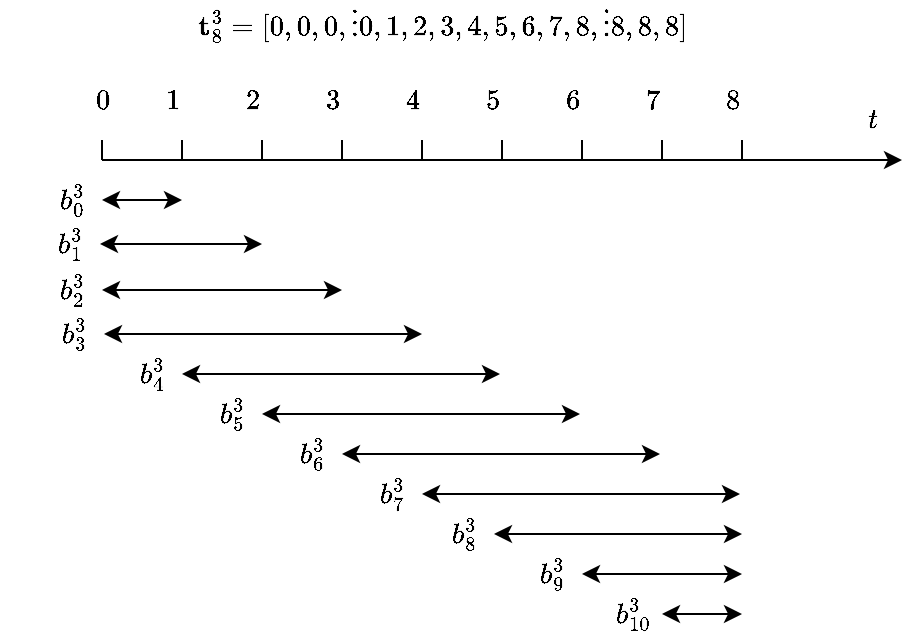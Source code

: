 <mxfile version="17.4.2" type="device"><diagram id="2d63BVrECsR7Zkp_3Ha5" name="Page-1"><mxGraphModel dx="1106" dy="997" grid="1" gridSize="10" guides="1" tooltips="1" connect="1" arrows="1" fold="1" page="1" pageScale="1" pageWidth="850" pageHeight="1100" math="1" shadow="0"><root><mxCell id="0"/><mxCell id="1" parent="0"/><mxCell id="yJDx8GfUF_lV3gi-plgC-1" value="" style="endArrow=classic;html=1;rounded=0;" edge="1" parent="1"><mxGeometry width="50" height="50" relative="1" as="geometry"><mxPoint x="120" y="160" as="sourcePoint"/><mxPoint x="520" y="160" as="targetPoint"/></mxGeometry></mxCell><mxCell id="yJDx8GfUF_lV3gi-plgC-2" value="" style="endArrow=none;html=1;rounded=0;" edge="1" parent="1"><mxGeometry width="50" height="50" relative="1" as="geometry"><mxPoint x="120" y="160" as="sourcePoint"/><mxPoint x="120" y="150" as="targetPoint"/></mxGeometry></mxCell><mxCell id="yJDx8GfUF_lV3gi-plgC-3" value="" style="endArrow=none;html=1;rounded=0;" edge="1" parent="1"><mxGeometry width="50" height="50" relative="1" as="geometry"><mxPoint x="160" y="160" as="sourcePoint"/><mxPoint x="160" y="150" as="targetPoint"/></mxGeometry></mxCell><mxCell id="yJDx8GfUF_lV3gi-plgC-4" value="" style="endArrow=none;html=1;rounded=0;" edge="1" parent="1"><mxGeometry width="50" height="50" relative="1" as="geometry"><mxPoint x="200" y="160" as="sourcePoint"/><mxPoint x="200" y="150" as="targetPoint"/></mxGeometry></mxCell><mxCell id="yJDx8GfUF_lV3gi-plgC-5" value="" style="endArrow=none;html=1;rounded=0;" edge="1" parent="1"><mxGeometry width="50" height="50" relative="1" as="geometry"><mxPoint x="240" y="160" as="sourcePoint"/><mxPoint x="240" y="150" as="targetPoint"/></mxGeometry></mxCell><mxCell id="yJDx8GfUF_lV3gi-plgC-6" value="" style="endArrow=none;html=1;rounded=0;" edge="1" parent="1"><mxGeometry width="50" height="50" relative="1" as="geometry"><mxPoint x="280" y="160" as="sourcePoint"/><mxPoint x="280" y="150" as="targetPoint"/></mxGeometry></mxCell><mxCell id="yJDx8GfUF_lV3gi-plgC-7" value="" style="endArrow=none;html=1;rounded=0;" edge="1" parent="1"><mxGeometry width="50" height="50" relative="1" as="geometry"><mxPoint x="320" y="160" as="sourcePoint"/><mxPoint x="320" y="150" as="targetPoint"/></mxGeometry></mxCell><mxCell id="yJDx8GfUF_lV3gi-plgC-8" value="" style="endArrow=none;html=1;rounded=0;" edge="1" parent="1"><mxGeometry width="50" height="50" relative="1" as="geometry"><mxPoint x="360" y="160" as="sourcePoint"/><mxPoint x="360" y="150" as="targetPoint"/></mxGeometry></mxCell><mxCell id="yJDx8GfUF_lV3gi-plgC-9" value="" style="endArrow=none;html=1;rounded=0;" edge="1" parent="1"><mxGeometry width="50" height="50" relative="1" as="geometry"><mxPoint x="400" y="160" as="sourcePoint"/><mxPoint x="400" y="150" as="targetPoint"/></mxGeometry></mxCell><mxCell id="yJDx8GfUF_lV3gi-plgC-10" value="" style="endArrow=none;html=1;rounded=0;" edge="1" parent="1"><mxGeometry width="50" height="50" relative="1" as="geometry"><mxPoint x="440" y="160" as="sourcePoint"/><mxPoint x="440" y="150" as="targetPoint"/></mxGeometry></mxCell><mxCell id="yJDx8GfUF_lV3gi-plgC-11" value="$$0$$" style="text;html=1;align=center;verticalAlign=middle;resizable=0;points=[];autosize=1;strokeColor=none;fillColor=none;" vertex="1" parent="1"><mxGeometry x="95" y="120" width="50" height="20" as="geometry"/></mxCell><mxCell id="yJDx8GfUF_lV3gi-plgC-12" value="$$t$$" style="text;html=1;align=center;verticalAlign=middle;resizable=0;points=[];autosize=1;strokeColor=none;fillColor=none;" vertex="1" parent="1"><mxGeometry x="480" y="130" width="50" height="20" as="geometry"/></mxCell><mxCell id="yJDx8GfUF_lV3gi-plgC-13" value="$$1$$" style="text;html=1;align=center;verticalAlign=middle;resizable=0;points=[];autosize=1;strokeColor=none;fillColor=none;" vertex="1" parent="1"><mxGeometry x="130" y="120" width="50" height="20" as="geometry"/></mxCell><mxCell id="yJDx8GfUF_lV3gi-plgC-14" value="$$2$$" style="text;html=1;align=center;verticalAlign=middle;resizable=0;points=[];autosize=1;strokeColor=none;fillColor=none;" vertex="1" parent="1"><mxGeometry x="170" y="120" width="50" height="20" as="geometry"/></mxCell><mxCell id="yJDx8GfUF_lV3gi-plgC-15" value="$$3$$" style="text;html=1;align=center;verticalAlign=middle;resizable=0;points=[];autosize=1;strokeColor=none;fillColor=none;" vertex="1" parent="1"><mxGeometry x="210" y="120" width="50" height="20" as="geometry"/></mxCell><mxCell id="yJDx8GfUF_lV3gi-plgC-16" value="$$4$$" style="text;html=1;align=center;verticalAlign=middle;resizable=0;points=[];autosize=1;strokeColor=none;fillColor=none;" vertex="1" parent="1"><mxGeometry x="250" y="120" width="50" height="20" as="geometry"/></mxCell><mxCell id="yJDx8GfUF_lV3gi-plgC-17" value="$$5$$" style="text;html=1;align=center;verticalAlign=middle;resizable=0;points=[];autosize=1;strokeColor=none;fillColor=none;" vertex="1" parent="1"><mxGeometry x="290" y="120" width="50" height="20" as="geometry"/></mxCell><mxCell id="yJDx8GfUF_lV3gi-plgC-18" value="$$6$$" style="text;html=1;align=center;verticalAlign=middle;resizable=0;points=[];autosize=1;strokeColor=none;fillColor=none;" vertex="1" parent="1"><mxGeometry x="330" y="120" width="50" height="20" as="geometry"/></mxCell><mxCell id="yJDx8GfUF_lV3gi-plgC-19" value="$$7$$" style="text;html=1;align=center;verticalAlign=middle;resizable=0;points=[];autosize=1;strokeColor=none;fillColor=none;" vertex="1" parent="1"><mxGeometry x="370" y="120" width="50" height="20" as="geometry"/></mxCell><mxCell id="yJDx8GfUF_lV3gi-plgC-20" value="$$8$$" style="text;html=1;align=center;verticalAlign=middle;resizable=0;points=[];autosize=1;strokeColor=none;fillColor=none;" vertex="1" parent="1"><mxGeometry x="410" y="120" width="50" height="20" as="geometry"/></mxCell><mxCell id="yJDx8GfUF_lV3gi-plgC-21" value="$$\mathbf{t}_8^3 = [0, 0, 0,\vdots 0, 1, 2, 3, 4, 5, 6, 7, 8,\vdots 8, 8, 8]$$" style="text;html=1;align=center;verticalAlign=middle;resizable=0;points=[];autosize=1;strokeColor=none;fillColor=none;" vertex="1" parent="1"><mxGeometry x="90" y="80" width="400" height="20" as="geometry"/></mxCell><mxCell id="yJDx8GfUF_lV3gi-plgC-22" value="" style="endArrow=classic;startArrow=classic;html=1;rounded=0;" edge="1" parent="1"><mxGeometry width="50" height="50" relative="1" as="geometry"><mxPoint x="120" y="180" as="sourcePoint"/><mxPoint x="160" y="180" as="targetPoint"/></mxGeometry></mxCell><mxCell id="yJDx8GfUF_lV3gi-plgC-24" value="$$b_0^3$$" style="text;html=1;align=center;verticalAlign=middle;resizable=0;points=[];autosize=1;strokeColor=none;fillColor=none;" vertex="1" parent="1"><mxGeometry x="70" y="170" width="70" height="20" as="geometry"/></mxCell><mxCell id="yJDx8GfUF_lV3gi-plgC-25" value="" style="endArrow=classic;startArrow=classic;html=1;rounded=0;" edge="1" parent="1"><mxGeometry width="50" height="50" relative="1" as="geometry"><mxPoint x="119" y="202" as="sourcePoint"/><mxPoint x="200" y="202" as="targetPoint"/></mxGeometry></mxCell><mxCell id="yJDx8GfUF_lV3gi-plgC-26" value="$$b_1^3$$" style="text;html=1;align=center;verticalAlign=middle;resizable=0;points=[];autosize=1;strokeColor=none;fillColor=none;" vertex="1" parent="1"><mxGeometry x="69" y="192" width="70" height="20" as="geometry"/></mxCell><mxCell id="yJDx8GfUF_lV3gi-plgC-27" value="" style="endArrow=classic;startArrow=classic;html=1;rounded=0;" edge="1" parent="1"><mxGeometry width="50" height="50" relative="1" as="geometry"><mxPoint x="120" y="225" as="sourcePoint"/><mxPoint x="240" y="225" as="targetPoint"/></mxGeometry></mxCell><mxCell id="yJDx8GfUF_lV3gi-plgC-28" value="$$b_2^3$$" style="text;html=1;align=center;verticalAlign=middle;resizable=0;points=[];autosize=1;strokeColor=none;fillColor=none;" vertex="1" parent="1"><mxGeometry x="70" y="215" width="70" height="20" as="geometry"/></mxCell><mxCell id="yJDx8GfUF_lV3gi-plgC-29" value="" style="endArrow=classic;startArrow=classic;html=1;rounded=0;" edge="1" parent="1"><mxGeometry width="50" height="50" relative="1" as="geometry"><mxPoint x="121" y="247" as="sourcePoint"/><mxPoint x="280" y="247" as="targetPoint"/></mxGeometry></mxCell><mxCell id="yJDx8GfUF_lV3gi-plgC-30" value="$$b_3^3$$" style="text;html=1;align=center;verticalAlign=middle;resizable=0;points=[];autosize=1;strokeColor=none;fillColor=none;" vertex="1" parent="1"><mxGeometry x="71" y="237" width="70" height="20" as="geometry"/></mxCell><mxCell id="yJDx8GfUF_lV3gi-plgC-31" value="" style="endArrow=classic;startArrow=classic;html=1;rounded=0;" edge="1" parent="1"><mxGeometry width="50" height="50" relative="1" as="geometry"><mxPoint x="160" y="267" as="sourcePoint"/><mxPoint x="319" y="267" as="targetPoint"/></mxGeometry></mxCell><mxCell id="yJDx8GfUF_lV3gi-plgC-32" value="$$b_4^3$$" style="text;html=1;align=center;verticalAlign=middle;resizable=0;points=[];autosize=1;strokeColor=none;fillColor=none;" vertex="1" parent="1"><mxGeometry x="110" y="257" width="70" height="20" as="geometry"/></mxCell><mxCell id="yJDx8GfUF_lV3gi-plgC-33" value="" style="endArrow=classic;startArrow=classic;html=1;rounded=0;" edge="1" parent="1"><mxGeometry width="50" height="50" relative="1" as="geometry"><mxPoint x="200" y="287" as="sourcePoint"/><mxPoint x="359" y="287" as="targetPoint"/></mxGeometry></mxCell><mxCell id="yJDx8GfUF_lV3gi-plgC-34" value="$$b_5^3$$" style="text;html=1;align=center;verticalAlign=middle;resizable=0;points=[];autosize=1;strokeColor=none;fillColor=none;" vertex="1" parent="1"><mxGeometry x="150" y="277" width="70" height="20" as="geometry"/></mxCell><mxCell id="yJDx8GfUF_lV3gi-plgC-35" value="" style="endArrow=classic;startArrow=classic;html=1;rounded=0;" edge="1" parent="1"><mxGeometry width="50" height="50" relative="1" as="geometry"><mxPoint x="240" y="307" as="sourcePoint"/><mxPoint x="399" y="307" as="targetPoint"/></mxGeometry></mxCell><mxCell id="yJDx8GfUF_lV3gi-plgC-36" value="$$b_6^3$$" style="text;html=1;align=center;verticalAlign=middle;resizable=0;points=[];autosize=1;strokeColor=none;fillColor=none;" vertex="1" parent="1"><mxGeometry x="190" y="297" width="70" height="20" as="geometry"/></mxCell><mxCell id="yJDx8GfUF_lV3gi-plgC-37" value="" style="endArrow=classic;startArrow=classic;html=1;rounded=0;" edge="1" parent="1"><mxGeometry width="50" height="50" relative="1" as="geometry"><mxPoint x="280" y="327" as="sourcePoint"/><mxPoint x="439" y="327" as="targetPoint"/></mxGeometry></mxCell><mxCell id="yJDx8GfUF_lV3gi-plgC-38" value="$$b_7^3$$" style="text;html=1;align=center;verticalAlign=middle;resizable=0;points=[];autosize=1;strokeColor=none;fillColor=none;" vertex="1" parent="1"><mxGeometry x="230" y="317" width="70" height="20" as="geometry"/></mxCell><mxCell id="yJDx8GfUF_lV3gi-plgC-39" value="" style="endArrow=classic;startArrow=classic;html=1;rounded=0;" edge="1" parent="1"><mxGeometry width="50" height="50" relative="1" as="geometry"><mxPoint x="316" y="347" as="sourcePoint"/><mxPoint x="440" y="347" as="targetPoint"/></mxGeometry></mxCell><mxCell id="yJDx8GfUF_lV3gi-plgC-40" value="$$b_8^3$$" style="text;html=1;align=center;verticalAlign=middle;resizable=0;points=[];autosize=1;strokeColor=none;fillColor=none;" vertex="1" parent="1"><mxGeometry x="266" y="337" width="70" height="20" as="geometry"/></mxCell><mxCell id="yJDx8GfUF_lV3gi-plgC-41" value="" style="endArrow=classic;startArrow=classic;html=1;rounded=0;" edge="1" parent="1"><mxGeometry width="50" height="50" relative="1" as="geometry"><mxPoint x="360" y="367" as="sourcePoint"/><mxPoint x="440" y="367" as="targetPoint"/></mxGeometry></mxCell><mxCell id="yJDx8GfUF_lV3gi-plgC-42" value="$$b_9^3$$" style="text;html=1;align=center;verticalAlign=middle;resizable=0;points=[];autosize=1;strokeColor=none;fillColor=none;" vertex="1" parent="1"><mxGeometry x="310" y="357" width="70" height="20" as="geometry"/></mxCell><mxCell id="yJDx8GfUF_lV3gi-plgC-43" value="" style="endArrow=classic;startArrow=classic;html=1;rounded=0;" edge="1" parent="1"><mxGeometry width="50" height="50" relative="1" as="geometry"><mxPoint x="400" y="387" as="sourcePoint"/><mxPoint x="440" y="387" as="targetPoint"/></mxGeometry></mxCell><mxCell id="yJDx8GfUF_lV3gi-plgC-44" value="$$b_{10}^3$$" style="text;html=1;align=center;verticalAlign=middle;resizable=0;points=[];autosize=1;strokeColor=none;fillColor=none;" vertex="1" parent="1"><mxGeometry x="340" y="377" width="90" height="20" as="geometry"/></mxCell></root></mxGraphModel></diagram></mxfile>